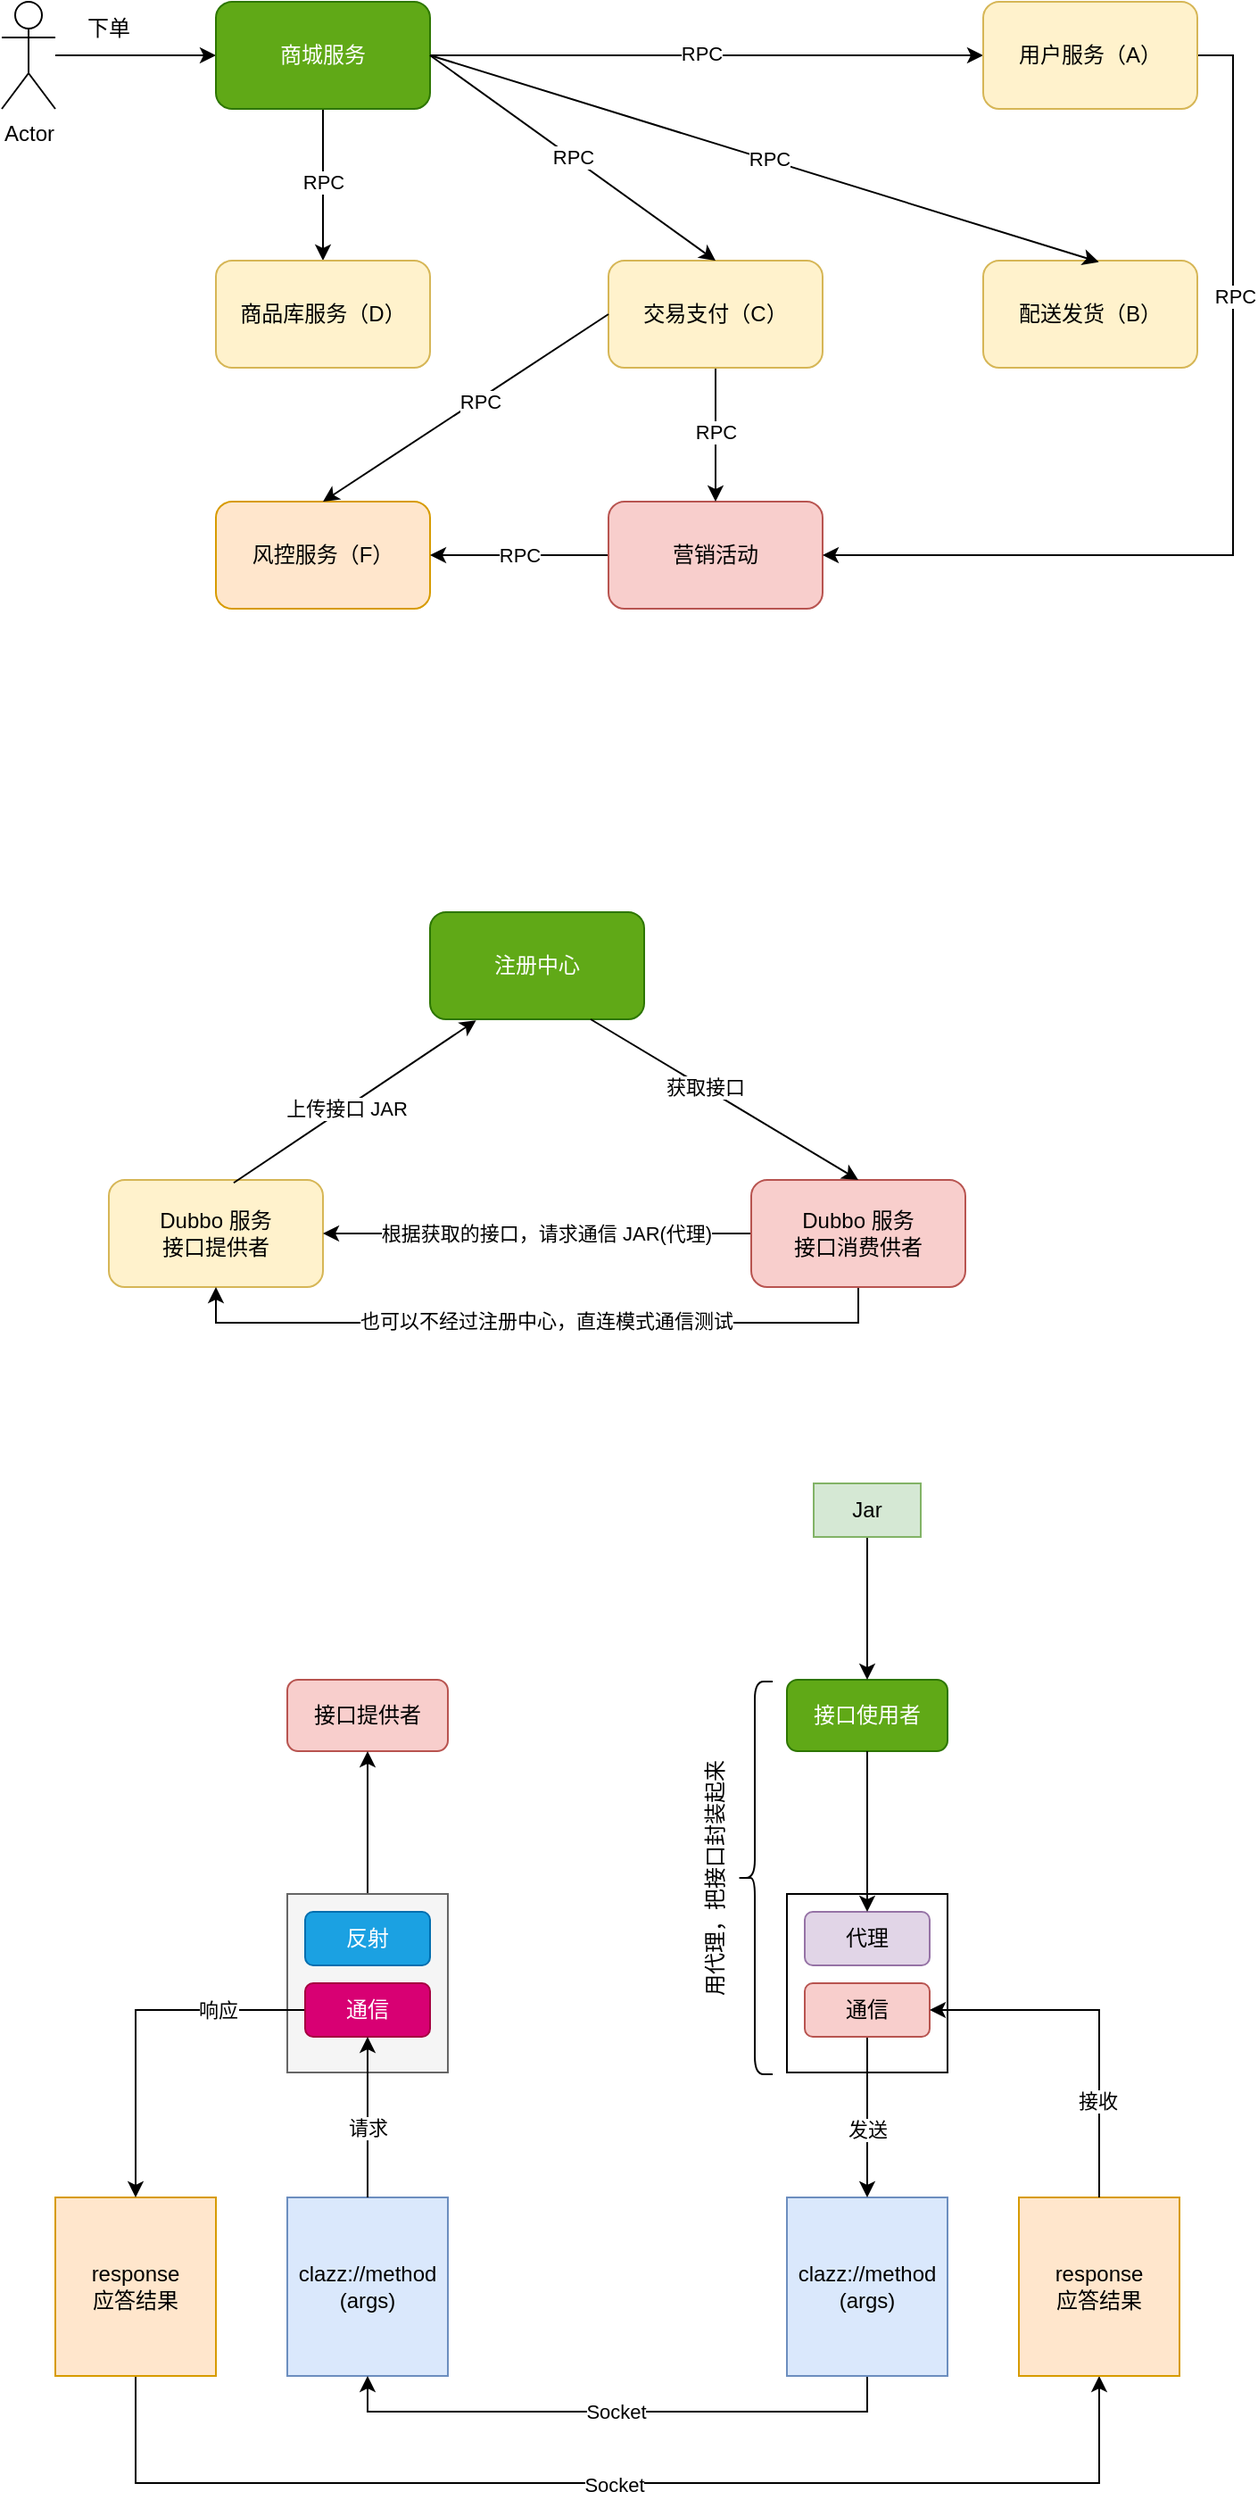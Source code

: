 <mxfile version="22.1.2" type="device">
  <diagram name="第 1 页" id="Vbxm8urSC5v0k-zi0H-8">
    <mxGraphModel dx="989" dy="577" grid="1" gridSize="10" guides="1" tooltips="1" connect="1" arrows="1" fold="1" page="1" pageScale="1" pageWidth="827" pageHeight="1169" math="0" shadow="0">
      <root>
        <mxCell id="0" />
        <mxCell id="1" parent="0" />
        <mxCell id="ZwCGsoYrH8uMd6H2NpGK-10" style="edgeStyle=orthogonalEdgeStyle;rounded=0;orthogonalLoop=1;jettySize=auto;html=1;" edge="1" parent="1" source="ZwCGsoYrH8uMd6H2NpGK-1" target="ZwCGsoYrH8uMd6H2NpGK-2">
          <mxGeometry relative="1" as="geometry" />
        </mxCell>
        <mxCell id="ZwCGsoYrH8uMd6H2NpGK-1" value="Actor" style="shape=umlActor;verticalLabelPosition=bottom;verticalAlign=top;html=1;outlineConnect=0;" vertex="1" parent="1">
          <mxGeometry x="110" y="380" width="30" height="60" as="geometry" />
        </mxCell>
        <mxCell id="ZwCGsoYrH8uMd6H2NpGK-14" style="edgeStyle=orthogonalEdgeStyle;rounded=0;orthogonalLoop=1;jettySize=auto;html=1;entryX=0;entryY=0.5;entryDx=0;entryDy=0;" edge="1" parent="1" source="ZwCGsoYrH8uMd6H2NpGK-2" target="ZwCGsoYrH8uMd6H2NpGK-6">
          <mxGeometry relative="1" as="geometry" />
        </mxCell>
        <mxCell id="ZwCGsoYrH8uMd6H2NpGK-15" value="RPC" style="edgeLabel;html=1;align=center;verticalAlign=middle;resizable=0;points=[];" vertex="1" connectable="0" parent="ZwCGsoYrH8uMd6H2NpGK-14">
          <mxGeometry x="-0.024" y="1" relative="1" as="geometry">
            <mxPoint as="offset" />
          </mxGeometry>
        </mxCell>
        <mxCell id="ZwCGsoYrH8uMd6H2NpGK-33" style="edgeStyle=orthogonalEdgeStyle;rounded=0;orthogonalLoop=1;jettySize=auto;html=1;exitX=0.5;exitY=1;exitDx=0;exitDy=0;" edge="1" parent="1" source="ZwCGsoYrH8uMd6H2NpGK-2" target="ZwCGsoYrH8uMd6H2NpGK-3">
          <mxGeometry relative="1" as="geometry" />
        </mxCell>
        <mxCell id="ZwCGsoYrH8uMd6H2NpGK-34" value="RPC" style="edgeLabel;html=1;align=center;verticalAlign=middle;resizable=0;points=[];" vertex="1" connectable="0" parent="ZwCGsoYrH8uMd6H2NpGK-33">
          <mxGeometry x="-0.037" relative="1" as="geometry">
            <mxPoint as="offset" />
          </mxGeometry>
        </mxCell>
        <mxCell id="ZwCGsoYrH8uMd6H2NpGK-2" value="商城服务" style="rounded=1;whiteSpace=wrap;html=1;fillColor=#60a917;fontColor=#ffffff;strokeColor=#2D7600;" vertex="1" parent="1">
          <mxGeometry x="230" y="380" width="120" height="60" as="geometry" />
        </mxCell>
        <mxCell id="ZwCGsoYrH8uMd6H2NpGK-3" value="商品库服务（D）" style="rounded=1;whiteSpace=wrap;html=1;fillColor=#fff2cc;strokeColor=#d6b656;" vertex="1" parent="1">
          <mxGeometry x="230" y="525" width="120" height="60" as="geometry" />
        </mxCell>
        <mxCell id="ZwCGsoYrH8uMd6H2NpGK-4" value="风控服务（F）" style="rounded=1;whiteSpace=wrap;html=1;fillColor=#ffe6cc;strokeColor=#d79b00;" vertex="1" parent="1">
          <mxGeometry x="230" y="660" width="120" height="60" as="geometry" />
        </mxCell>
        <mxCell id="ZwCGsoYrH8uMd6H2NpGK-19" style="edgeStyle=orthogonalEdgeStyle;rounded=0;orthogonalLoop=1;jettySize=auto;html=1;entryX=1;entryY=0.5;entryDx=0;entryDy=0;" edge="1" parent="1" source="ZwCGsoYrH8uMd6H2NpGK-5" target="ZwCGsoYrH8uMd6H2NpGK-4">
          <mxGeometry relative="1" as="geometry" />
        </mxCell>
        <mxCell id="ZwCGsoYrH8uMd6H2NpGK-20" value="RPC" style="edgeLabel;html=1;align=center;verticalAlign=middle;resizable=0;points=[];" vertex="1" connectable="0" parent="ZwCGsoYrH8uMd6H2NpGK-19">
          <mxGeometry x="0.015" relative="1" as="geometry">
            <mxPoint as="offset" />
          </mxGeometry>
        </mxCell>
        <mxCell id="ZwCGsoYrH8uMd6H2NpGK-5" value="营销活动" style="rounded=1;whiteSpace=wrap;html=1;fillColor=#f8cecc;strokeColor=#b85450;" vertex="1" parent="1">
          <mxGeometry x="450" y="660" width="120" height="60" as="geometry" />
        </mxCell>
        <mxCell id="ZwCGsoYrH8uMd6H2NpGK-17" style="edgeStyle=orthogonalEdgeStyle;rounded=0;orthogonalLoop=1;jettySize=auto;html=1;exitX=1;exitY=0.5;exitDx=0;exitDy=0;entryX=1;entryY=0.5;entryDx=0;entryDy=0;" edge="1" parent="1" source="ZwCGsoYrH8uMd6H2NpGK-6" target="ZwCGsoYrH8uMd6H2NpGK-5">
          <mxGeometry relative="1" as="geometry" />
        </mxCell>
        <mxCell id="ZwCGsoYrH8uMd6H2NpGK-18" value="RPC" style="edgeLabel;html=1;align=center;verticalAlign=middle;resizable=0;points=[];" vertex="1" connectable="0" parent="ZwCGsoYrH8uMd6H2NpGK-17">
          <mxGeometry x="-0.417" y="1" relative="1" as="geometry">
            <mxPoint as="offset" />
          </mxGeometry>
        </mxCell>
        <mxCell id="ZwCGsoYrH8uMd6H2NpGK-6" value="用户服务（A）" style="rounded=1;whiteSpace=wrap;html=1;fillColor=#fff2cc;strokeColor=#d6b656;" vertex="1" parent="1">
          <mxGeometry x="660" y="380" width="120" height="60" as="geometry" />
        </mxCell>
        <mxCell id="ZwCGsoYrH8uMd6H2NpGK-21" style="edgeStyle=orthogonalEdgeStyle;rounded=0;orthogonalLoop=1;jettySize=auto;html=1;exitX=0.5;exitY=1;exitDx=0;exitDy=0;" edge="1" parent="1" source="ZwCGsoYrH8uMd6H2NpGK-7" target="ZwCGsoYrH8uMd6H2NpGK-5">
          <mxGeometry relative="1" as="geometry" />
        </mxCell>
        <mxCell id="ZwCGsoYrH8uMd6H2NpGK-22" value="RPC" style="edgeLabel;html=1;align=center;verticalAlign=middle;resizable=0;points=[];" vertex="1" connectable="0" parent="ZwCGsoYrH8uMd6H2NpGK-21">
          <mxGeometry x="-0.042" relative="1" as="geometry">
            <mxPoint as="offset" />
          </mxGeometry>
        </mxCell>
        <mxCell id="ZwCGsoYrH8uMd6H2NpGK-7" value="交易支付（C）" style="rounded=1;whiteSpace=wrap;html=1;fillColor=#fff2cc;strokeColor=#d6b656;" vertex="1" parent="1">
          <mxGeometry x="450" y="525" width="120" height="60" as="geometry" />
        </mxCell>
        <mxCell id="ZwCGsoYrH8uMd6H2NpGK-8" value="配送发货（B）" style="rounded=1;whiteSpace=wrap;html=1;fillColor=#fff2cc;strokeColor=#d6b656;" vertex="1" parent="1">
          <mxGeometry x="660" y="525" width="120" height="60" as="geometry" />
        </mxCell>
        <mxCell id="ZwCGsoYrH8uMd6H2NpGK-11" value="下单" style="text;html=1;strokeColor=none;fillColor=none;align=center;verticalAlign=middle;whiteSpace=wrap;rounded=0;" vertex="1" parent="1">
          <mxGeometry x="140" y="380" width="60" height="30" as="geometry" />
        </mxCell>
        <mxCell id="ZwCGsoYrH8uMd6H2NpGK-24" value="" style="endArrow=classic;html=1;rounded=0;exitX=1;exitY=0.5;exitDx=0;exitDy=0;entryX=0.54;entryY=0.013;entryDx=0;entryDy=0;entryPerimeter=0;" edge="1" parent="1" source="ZwCGsoYrH8uMd6H2NpGK-2" target="ZwCGsoYrH8uMd6H2NpGK-8">
          <mxGeometry width="50" height="50" relative="1" as="geometry">
            <mxPoint x="530" y="520" as="sourcePoint" />
            <mxPoint x="580" y="470" as="targetPoint" />
          </mxGeometry>
        </mxCell>
        <mxCell id="ZwCGsoYrH8uMd6H2NpGK-27" value="RPC" style="edgeLabel;html=1;align=center;verticalAlign=middle;resizable=0;points=[];" vertex="1" connectable="0" parent="ZwCGsoYrH8uMd6H2NpGK-24">
          <mxGeometry x="-0.008" relative="1" as="geometry">
            <mxPoint x="4" as="offset" />
          </mxGeometry>
        </mxCell>
        <mxCell id="ZwCGsoYrH8uMd6H2NpGK-28" value="" style="endArrow=classic;html=1;rounded=0;exitX=1;exitY=0.5;exitDx=0;exitDy=0;entryX=0.5;entryY=0;entryDx=0;entryDy=0;" edge="1" parent="1" source="ZwCGsoYrH8uMd6H2NpGK-2" target="ZwCGsoYrH8uMd6H2NpGK-7">
          <mxGeometry width="50" height="50" relative="1" as="geometry">
            <mxPoint x="530" y="520" as="sourcePoint" />
            <mxPoint x="580" y="470" as="targetPoint" />
          </mxGeometry>
        </mxCell>
        <mxCell id="ZwCGsoYrH8uMd6H2NpGK-29" value="RPC" style="edgeLabel;html=1;align=center;verticalAlign=middle;resizable=0;points=[];" vertex="1" connectable="0" parent="ZwCGsoYrH8uMd6H2NpGK-28">
          <mxGeometry x="-0.005" relative="1" as="geometry">
            <mxPoint as="offset" />
          </mxGeometry>
        </mxCell>
        <mxCell id="ZwCGsoYrH8uMd6H2NpGK-31" value="" style="endArrow=classic;html=1;rounded=0;exitX=0;exitY=0.5;exitDx=0;exitDy=0;entryX=0.5;entryY=0;entryDx=0;entryDy=0;" edge="1" parent="1" source="ZwCGsoYrH8uMd6H2NpGK-7" target="ZwCGsoYrH8uMd6H2NpGK-4">
          <mxGeometry width="50" height="50" relative="1" as="geometry">
            <mxPoint x="530" y="520" as="sourcePoint" />
            <mxPoint x="580" y="470" as="targetPoint" />
          </mxGeometry>
        </mxCell>
        <mxCell id="ZwCGsoYrH8uMd6H2NpGK-32" value="RPC" style="edgeLabel;html=1;align=center;verticalAlign=middle;resizable=0;points=[];" vertex="1" connectable="0" parent="ZwCGsoYrH8uMd6H2NpGK-31">
          <mxGeometry x="-0.085" y="1" relative="1" as="geometry">
            <mxPoint as="offset" />
          </mxGeometry>
        </mxCell>
        <mxCell id="ZwCGsoYrH8uMd6H2NpGK-35" value="注册中心" style="rounded=1;whiteSpace=wrap;html=1;fillColor=#60a917;fontColor=#ffffff;strokeColor=#2D7600;" vertex="1" parent="1">
          <mxGeometry x="350" y="890" width="120" height="60" as="geometry" />
        </mxCell>
        <mxCell id="ZwCGsoYrH8uMd6H2NpGK-36" value="Dubbo 服务&lt;br&gt;接口提供者" style="rounded=1;whiteSpace=wrap;html=1;fillColor=#fff2cc;strokeColor=#d6b656;" vertex="1" parent="1">
          <mxGeometry x="170" y="1040" width="120" height="60" as="geometry" />
        </mxCell>
        <mxCell id="ZwCGsoYrH8uMd6H2NpGK-42" style="edgeStyle=orthogonalEdgeStyle;rounded=0;orthogonalLoop=1;jettySize=auto;html=1;exitX=0.5;exitY=1;exitDx=0;exitDy=0;entryX=0.5;entryY=1;entryDx=0;entryDy=0;" edge="1" parent="1" source="ZwCGsoYrH8uMd6H2NpGK-37" target="ZwCGsoYrH8uMd6H2NpGK-36">
          <mxGeometry relative="1" as="geometry" />
        </mxCell>
        <mxCell id="ZwCGsoYrH8uMd6H2NpGK-48" value="也可以不经过注册中心，直连模式通信测试" style="edgeLabel;html=1;align=center;verticalAlign=middle;resizable=0;points=[];" vertex="1" connectable="0" parent="ZwCGsoYrH8uMd6H2NpGK-42">
          <mxGeometry x="0.502" y="-1" relative="1" as="geometry">
            <mxPoint x="105" as="offset" />
          </mxGeometry>
        </mxCell>
        <mxCell id="ZwCGsoYrH8uMd6H2NpGK-46" style="edgeStyle=orthogonalEdgeStyle;rounded=0;orthogonalLoop=1;jettySize=auto;html=1;entryX=1;entryY=0.5;entryDx=0;entryDy=0;" edge="1" parent="1" source="ZwCGsoYrH8uMd6H2NpGK-37" target="ZwCGsoYrH8uMd6H2NpGK-36">
          <mxGeometry relative="1" as="geometry" />
        </mxCell>
        <mxCell id="ZwCGsoYrH8uMd6H2NpGK-47" value="根据获取的接口，请求通信 JAR(代理)" style="edgeLabel;html=1;align=center;verticalAlign=middle;resizable=0;points=[];" vertex="1" connectable="0" parent="ZwCGsoYrH8uMd6H2NpGK-46">
          <mxGeometry x="0.647" y="-1" relative="1" as="geometry">
            <mxPoint x="82" y="1" as="offset" />
          </mxGeometry>
        </mxCell>
        <mxCell id="ZwCGsoYrH8uMd6H2NpGK-37" value="Dubbo 服务&lt;br&gt;接口消费供者" style="rounded=1;whiteSpace=wrap;html=1;fillColor=#f8cecc;strokeColor=#b85450;" vertex="1" parent="1">
          <mxGeometry x="530" y="1040" width="120" height="60" as="geometry" />
        </mxCell>
        <mxCell id="ZwCGsoYrH8uMd6H2NpGK-39" value="" style="endArrow=classic;html=1;rounded=0;exitX=0.583;exitY=0.027;exitDx=0;exitDy=0;exitPerimeter=0;entryX=0.215;entryY=1.01;entryDx=0;entryDy=0;entryPerimeter=0;" edge="1" parent="1" source="ZwCGsoYrH8uMd6H2NpGK-36" target="ZwCGsoYrH8uMd6H2NpGK-35">
          <mxGeometry width="50" height="50" relative="1" as="geometry">
            <mxPoint x="510" y="880" as="sourcePoint" />
            <mxPoint x="560" y="830" as="targetPoint" />
          </mxGeometry>
        </mxCell>
        <mxCell id="ZwCGsoYrH8uMd6H2NpGK-43" value="上传接口 JAR" style="edgeLabel;html=1;align=center;verticalAlign=middle;resizable=0;points=[];" vertex="1" connectable="0" parent="ZwCGsoYrH8uMd6H2NpGK-39">
          <mxGeometry x="-0.076" relative="1" as="geometry">
            <mxPoint as="offset" />
          </mxGeometry>
        </mxCell>
        <mxCell id="ZwCGsoYrH8uMd6H2NpGK-41" value="" style="endArrow=classic;html=1;rounded=0;exitX=0.75;exitY=1;exitDx=0;exitDy=0;entryX=0.5;entryY=0;entryDx=0;entryDy=0;" edge="1" parent="1" source="ZwCGsoYrH8uMd6H2NpGK-35" target="ZwCGsoYrH8uMd6H2NpGK-37">
          <mxGeometry width="50" height="50" relative="1" as="geometry">
            <mxPoint x="510" y="880" as="sourcePoint" />
            <mxPoint x="560" y="830" as="targetPoint" />
          </mxGeometry>
        </mxCell>
        <mxCell id="ZwCGsoYrH8uMd6H2NpGK-45" value="获取接口" style="edgeLabel;html=1;align=center;verticalAlign=middle;resizable=0;points=[];" vertex="1" connectable="0" parent="ZwCGsoYrH8uMd6H2NpGK-41">
          <mxGeometry x="-0.152" relative="1" as="geometry">
            <mxPoint as="offset" />
          </mxGeometry>
        </mxCell>
        <mxCell id="ZwCGsoYrH8uMd6H2NpGK-50" value="接口提供者" style="rounded=1;whiteSpace=wrap;html=1;fillColor=#f8cecc;strokeColor=#b85450;" vertex="1" parent="1">
          <mxGeometry x="270" y="1320" width="90" height="40" as="geometry" />
        </mxCell>
        <mxCell id="ZwCGsoYrH8uMd6H2NpGK-51" value="接口使用者" style="rounded=1;whiteSpace=wrap;html=1;fillColor=#60a917;fontColor=#ffffff;strokeColor=#2D7600;" vertex="1" parent="1">
          <mxGeometry x="550" y="1320" width="90" height="40" as="geometry" />
        </mxCell>
        <mxCell id="ZwCGsoYrH8uMd6H2NpGK-79" style="edgeStyle=orthogonalEdgeStyle;rounded=0;orthogonalLoop=1;jettySize=auto;html=1;exitX=0.5;exitY=1;exitDx=0;exitDy=0;entryX=0.5;entryY=1;entryDx=0;entryDy=0;" edge="1" parent="1" source="ZwCGsoYrH8uMd6H2NpGK-52" target="ZwCGsoYrH8uMd6H2NpGK-54">
          <mxGeometry relative="1" as="geometry">
            <Array as="points">
              <mxPoint x="185" y="1770" />
              <mxPoint x="725" y="1770" />
            </Array>
          </mxGeometry>
        </mxCell>
        <mxCell id="ZwCGsoYrH8uMd6H2NpGK-80" value="Socket" style="edgeLabel;html=1;align=center;verticalAlign=middle;resizable=0;points=[];" vertex="1" connectable="0" parent="ZwCGsoYrH8uMd6H2NpGK-79">
          <mxGeometry x="-0.006" y="-1" relative="1" as="geometry">
            <mxPoint as="offset" />
          </mxGeometry>
        </mxCell>
        <mxCell id="ZwCGsoYrH8uMd6H2NpGK-52" value="response&lt;br&gt;应答结果" style="rounded=0;whiteSpace=wrap;html=1;fillColor=#ffe6cc;strokeColor=#d79b00;" vertex="1" parent="1">
          <mxGeometry x="140" y="1610" width="90" height="100" as="geometry" />
        </mxCell>
        <mxCell id="ZwCGsoYrH8uMd6H2NpGK-53" value="clazz://method&lt;br&gt;(args)" style="rounded=0;whiteSpace=wrap;html=1;fillColor=#dae8fc;strokeColor=#6c8ebf;" vertex="1" parent="1">
          <mxGeometry x="270" y="1610" width="90" height="100" as="geometry" />
        </mxCell>
        <mxCell id="ZwCGsoYrH8uMd6H2NpGK-54" value="response&lt;br&gt;应答结果" style="rounded=0;whiteSpace=wrap;html=1;fillColor=#ffe6cc;strokeColor=#d79b00;" vertex="1" parent="1">
          <mxGeometry x="680" y="1610" width="90" height="100" as="geometry" />
        </mxCell>
        <mxCell id="ZwCGsoYrH8uMd6H2NpGK-76" style="edgeStyle=orthogonalEdgeStyle;rounded=0;orthogonalLoop=1;jettySize=auto;html=1;exitX=0.5;exitY=1;exitDx=0;exitDy=0;entryX=0.5;entryY=1;entryDx=0;entryDy=0;" edge="1" parent="1" source="ZwCGsoYrH8uMd6H2NpGK-55" target="ZwCGsoYrH8uMd6H2NpGK-53">
          <mxGeometry relative="1" as="geometry" />
        </mxCell>
        <mxCell id="ZwCGsoYrH8uMd6H2NpGK-77" value="Socket" style="edgeLabel;html=1;align=center;verticalAlign=middle;resizable=0;points=[];" vertex="1" connectable="0" parent="ZwCGsoYrH8uMd6H2NpGK-76">
          <mxGeometry x="0.008" relative="1" as="geometry">
            <mxPoint as="offset" />
          </mxGeometry>
        </mxCell>
        <mxCell id="ZwCGsoYrH8uMd6H2NpGK-55" value="clazz://method&lt;br&gt;(args)" style="rounded=0;whiteSpace=wrap;html=1;fillColor=#dae8fc;strokeColor=#6c8ebf;" vertex="1" parent="1">
          <mxGeometry x="550" y="1610" width="90" height="100" as="geometry" />
        </mxCell>
        <mxCell id="ZwCGsoYrH8uMd6H2NpGK-66" style="edgeStyle=orthogonalEdgeStyle;rounded=0;orthogonalLoop=1;jettySize=auto;html=1;" edge="1" parent="1" source="ZwCGsoYrH8uMd6H2NpGK-56" target="ZwCGsoYrH8uMd6H2NpGK-50">
          <mxGeometry relative="1" as="geometry" />
        </mxCell>
        <mxCell id="ZwCGsoYrH8uMd6H2NpGK-56" value="" style="rounded=0;whiteSpace=wrap;html=1;fillColor=#f5f5f5;fontColor=#333333;strokeColor=#666666;" vertex="1" parent="1">
          <mxGeometry x="270" y="1440" width="90" height="100" as="geometry" />
        </mxCell>
        <mxCell id="ZwCGsoYrH8uMd6H2NpGK-57" value="" style="rounded=0;whiteSpace=wrap;html=1;" vertex="1" parent="1">
          <mxGeometry x="550" y="1440" width="90" height="100" as="geometry" />
        </mxCell>
        <mxCell id="ZwCGsoYrH8uMd6H2NpGK-68" style="edgeStyle=orthogonalEdgeStyle;rounded=0;orthogonalLoop=1;jettySize=auto;html=1;entryX=0.5;entryY=0;entryDx=0;entryDy=0;" edge="1" parent="1" source="ZwCGsoYrH8uMd6H2NpGK-58" target="ZwCGsoYrH8uMd6H2NpGK-52">
          <mxGeometry relative="1" as="geometry" />
        </mxCell>
        <mxCell id="ZwCGsoYrH8uMd6H2NpGK-69" value="响应" style="edgeLabel;html=1;align=center;verticalAlign=middle;resizable=0;points=[];" vertex="1" connectable="0" parent="ZwCGsoYrH8uMd6H2NpGK-68">
          <mxGeometry x="-0.51" relative="1" as="geometry">
            <mxPoint as="offset" />
          </mxGeometry>
        </mxCell>
        <mxCell id="ZwCGsoYrH8uMd6H2NpGK-58" value="通信" style="rounded=1;whiteSpace=wrap;html=1;fillColor=#d80073;fontColor=#ffffff;strokeColor=#A50040;" vertex="1" parent="1">
          <mxGeometry x="280" y="1490" width="70" height="30" as="geometry" />
        </mxCell>
        <mxCell id="ZwCGsoYrH8uMd6H2NpGK-61" value="反射" style="rounded=1;whiteSpace=wrap;html=1;fillColor=#1ba1e2;fontColor=#ffffff;strokeColor=#006EAF;" vertex="1" parent="1">
          <mxGeometry x="280" y="1450" width="70" height="30" as="geometry" />
        </mxCell>
        <mxCell id="ZwCGsoYrH8uMd6H2NpGK-62" value="代理" style="rounded=1;whiteSpace=wrap;html=1;fillColor=#e1d5e7;strokeColor=#9673a6;" vertex="1" parent="1">
          <mxGeometry x="560" y="1450" width="70" height="30" as="geometry" />
        </mxCell>
        <mxCell id="ZwCGsoYrH8uMd6H2NpGK-74" style="edgeStyle=orthogonalEdgeStyle;rounded=0;orthogonalLoop=1;jettySize=auto;html=1;exitX=0.5;exitY=1;exitDx=0;exitDy=0;" edge="1" parent="1" source="ZwCGsoYrH8uMd6H2NpGK-63" target="ZwCGsoYrH8uMd6H2NpGK-55">
          <mxGeometry relative="1" as="geometry" />
        </mxCell>
        <mxCell id="ZwCGsoYrH8uMd6H2NpGK-75" value="发送" style="edgeLabel;html=1;align=center;verticalAlign=middle;resizable=0;points=[];" vertex="1" connectable="0" parent="ZwCGsoYrH8uMd6H2NpGK-74">
          <mxGeometry x="0.155" relative="1" as="geometry">
            <mxPoint as="offset" />
          </mxGeometry>
        </mxCell>
        <mxCell id="ZwCGsoYrH8uMd6H2NpGK-63" value="通信" style="rounded=1;whiteSpace=wrap;html=1;fillColor=#f8cecc;strokeColor=#b85450;" vertex="1" parent="1">
          <mxGeometry x="560" y="1490" width="70" height="30" as="geometry" />
        </mxCell>
        <mxCell id="ZwCGsoYrH8uMd6H2NpGK-65" style="edgeStyle=orthogonalEdgeStyle;rounded=0;orthogonalLoop=1;jettySize=auto;html=1;entryX=0.5;entryY=0;entryDx=0;entryDy=0;" edge="1" parent="1" source="ZwCGsoYrH8uMd6H2NpGK-64" target="ZwCGsoYrH8uMd6H2NpGK-51">
          <mxGeometry relative="1" as="geometry" />
        </mxCell>
        <mxCell id="ZwCGsoYrH8uMd6H2NpGK-64" value="Jar" style="text;html=1;strokeColor=#82b366;fillColor=#d5e8d4;align=center;verticalAlign=middle;whiteSpace=wrap;rounded=0;" vertex="1" parent="1">
          <mxGeometry x="565" y="1210" width="60" height="30" as="geometry" />
        </mxCell>
        <mxCell id="ZwCGsoYrH8uMd6H2NpGK-67" style="edgeStyle=orthogonalEdgeStyle;rounded=0;orthogonalLoop=1;jettySize=auto;html=1;exitX=0.5;exitY=0;exitDx=0;exitDy=0;entryX=0.5;entryY=1;entryDx=0;entryDy=0;" edge="1" parent="1" source="ZwCGsoYrH8uMd6H2NpGK-53" target="ZwCGsoYrH8uMd6H2NpGK-58">
          <mxGeometry relative="1" as="geometry" />
        </mxCell>
        <mxCell id="ZwCGsoYrH8uMd6H2NpGK-83" value="请求" style="edgeLabel;html=1;align=center;verticalAlign=middle;resizable=0;points=[];" vertex="1" connectable="0" parent="ZwCGsoYrH8uMd6H2NpGK-67">
          <mxGeometry x="-0.124" relative="1" as="geometry">
            <mxPoint as="offset" />
          </mxGeometry>
        </mxCell>
        <mxCell id="ZwCGsoYrH8uMd6H2NpGK-70" value="" style="shape=curlyBracket;whiteSpace=wrap;html=1;rounded=1;labelPosition=left;verticalLabelPosition=middle;align=right;verticalAlign=middle;" vertex="1" parent="1">
          <mxGeometry x="522" y="1321" width="20" height="220" as="geometry" />
        </mxCell>
        <mxCell id="ZwCGsoYrH8uMd6H2NpGK-71" value="用代理，把接口封装起来" style="text;html=1;strokeColor=none;fillColor=none;align=center;verticalAlign=middle;whiteSpace=wrap;rounded=0;rotation=270;" vertex="1" parent="1">
          <mxGeometry x="440" y="1416" width="140" height="30" as="geometry" />
        </mxCell>
        <mxCell id="ZwCGsoYrH8uMd6H2NpGK-73" style="edgeStyle=orthogonalEdgeStyle;rounded=0;orthogonalLoop=1;jettySize=auto;html=1;" edge="1" parent="1" source="ZwCGsoYrH8uMd6H2NpGK-51" target="ZwCGsoYrH8uMd6H2NpGK-62">
          <mxGeometry relative="1" as="geometry" />
        </mxCell>
        <mxCell id="ZwCGsoYrH8uMd6H2NpGK-81" style="edgeStyle=orthogonalEdgeStyle;rounded=0;orthogonalLoop=1;jettySize=auto;html=1;exitX=0.5;exitY=0;exitDx=0;exitDy=0;entryX=1;entryY=0.5;entryDx=0;entryDy=0;" edge="1" parent="1" source="ZwCGsoYrH8uMd6H2NpGK-54" target="ZwCGsoYrH8uMd6H2NpGK-63">
          <mxGeometry relative="1" as="geometry" />
        </mxCell>
        <mxCell id="ZwCGsoYrH8uMd6H2NpGK-82" value="接收" style="edgeLabel;html=1;align=center;verticalAlign=middle;resizable=0;points=[];" vertex="1" connectable="0" parent="ZwCGsoYrH8uMd6H2NpGK-81">
          <mxGeometry x="-0.461" y="1" relative="1" as="geometry">
            <mxPoint as="offset" />
          </mxGeometry>
        </mxCell>
      </root>
    </mxGraphModel>
  </diagram>
</mxfile>
